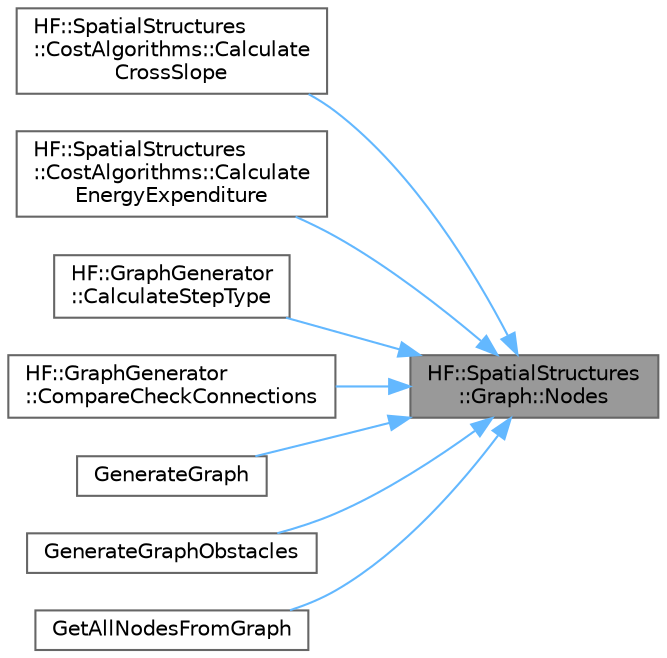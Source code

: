 digraph "HF::SpatialStructures::Graph::Nodes"
{
 // LATEX_PDF_SIZE
  bgcolor="transparent";
  edge [fontname=Helvetica,fontsize=10,labelfontname=Helvetica,labelfontsize=10];
  node [fontname=Helvetica,fontsize=10,shape=box,height=0.2,width=0.4];
  rankdir="RL";
  Node1 [label="HF::SpatialStructures\l::Graph::Nodes",height=0.2,width=0.4,color="gray40", fillcolor="grey60", style="filled", fontcolor="black",tooltip="Get a list of nodes from the graph sorted by ID."];
  Node1 -> Node2 [dir="back",color="steelblue1",style="solid"];
  Node2 [label="HF::SpatialStructures\l::CostAlgorithms::Calculate\lCrossSlope",height=0.2,width=0.4,color="grey40", fillcolor="white", style="filled",URL="$a00475.html#a6d12a3af69887cb335b490304138afc6",tooltip=" "];
  Node1 -> Node3 [dir="back",color="steelblue1",style="solid"];
  Node3 [label="HF::SpatialStructures\l::CostAlgorithms::Calculate\lEnergyExpenditure",height=0.2,width=0.4,color="grey40", fillcolor="white", style="filled",URL="$a00475.html#adbe5e58355a884494d6e99bf17fc5f7b",tooltip=" "];
  Node1 -> Node4 [dir="back",color="steelblue1",style="solid"];
  Node4 [label="HF::GraphGenerator\l::CalculateStepType",height=0.2,width=0.4,color="grey40", fillcolor="white", style="filled",URL="$a00463.html#a81398de53e151ae58b206523e555309e",tooltip=" "];
  Node1 -> Node5 [dir="back",color="steelblue1",style="solid"];
  Node5 [label="HF::GraphGenerator\l::CompareCheckConnections",height=0.2,width=0.4,color="grey40", fillcolor="white", style="filled",URL="$a00463.html#a5d2ad6de2131b1a90a80f901ac8dd185",tooltip=" "];
  Node1 -> Node6 [dir="back",color="steelblue1",style="solid"];
  Node6 [label="GenerateGraph",height=0.2,width=0.4,color="grey40", fillcolor="white", style="filled",URL="$a00454.html#ga2df84a732d1edfb70b7bd26d3282e129",tooltip="Construct a graph by performing a breadth-first search of accessible space."];
  Node1 -> Node7 [dir="back",color="steelblue1",style="solid"];
  Node7 [label="GenerateGraphObstacles",height=0.2,width=0.4,color="grey40", fillcolor="white", style="filled",URL="$a00454.html#gab9f58e3ecc686fa9bc34519b0faed734",tooltip="Construct a graph by performing a breadth-first search of accessible space, seperating obstacles from..."];
  Node1 -> Node8 [dir="back",color="steelblue1",style="solid"];
  Node8 [label="GetAllNodesFromGraph",height=0.2,width=0.4,color="grey40", fillcolor="white", style="filled",URL="$a00458.html#ga0cc5b82caab046c65a201e4e7be5e9d4",tooltip="Get a vector of every node in the given graph pointer."];
}
